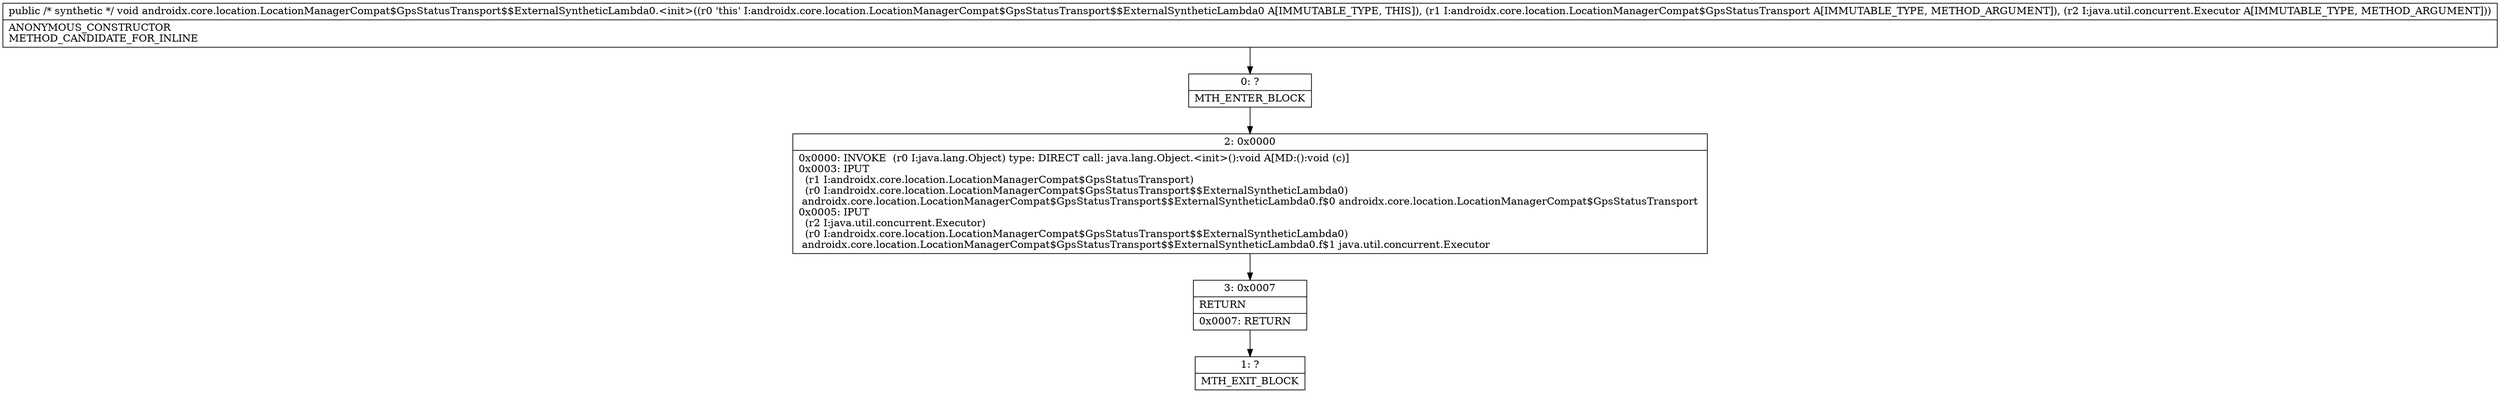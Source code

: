 digraph "CFG forandroidx.core.location.LocationManagerCompat$GpsStatusTransport$$ExternalSyntheticLambda0.\<init\>(Landroidx\/core\/location\/LocationManagerCompat$GpsStatusTransport;Ljava\/util\/concurrent\/Executor;)V" {
Node_0 [shape=record,label="{0\:\ ?|MTH_ENTER_BLOCK\l}"];
Node_2 [shape=record,label="{2\:\ 0x0000|0x0000: INVOKE  (r0 I:java.lang.Object) type: DIRECT call: java.lang.Object.\<init\>():void A[MD:():void (c)]\l0x0003: IPUT  \l  (r1 I:androidx.core.location.LocationManagerCompat$GpsStatusTransport)\l  (r0 I:androidx.core.location.LocationManagerCompat$GpsStatusTransport$$ExternalSyntheticLambda0)\l androidx.core.location.LocationManagerCompat$GpsStatusTransport$$ExternalSyntheticLambda0.f$0 androidx.core.location.LocationManagerCompat$GpsStatusTransport \l0x0005: IPUT  \l  (r2 I:java.util.concurrent.Executor)\l  (r0 I:androidx.core.location.LocationManagerCompat$GpsStatusTransport$$ExternalSyntheticLambda0)\l androidx.core.location.LocationManagerCompat$GpsStatusTransport$$ExternalSyntheticLambda0.f$1 java.util.concurrent.Executor \l}"];
Node_3 [shape=record,label="{3\:\ 0x0007|RETURN\l|0x0007: RETURN   \l}"];
Node_1 [shape=record,label="{1\:\ ?|MTH_EXIT_BLOCK\l}"];
MethodNode[shape=record,label="{public \/* synthetic *\/ void androidx.core.location.LocationManagerCompat$GpsStatusTransport$$ExternalSyntheticLambda0.\<init\>((r0 'this' I:androidx.core.location.LocationManagerCompat$GpsStatusTransport$$ExternalSyntheticLambda0 A[IMMUTABLE_TYPE, THIS]), (r1 I:androidx.core.location.LocationManagerCompat$GpsStatusTransport A[IMMUTABLE_TYPE, METHOD_ARGUMENT]), (r2 I:java.util.concurrent.Executor A[IMMUTABLE_TYPE, METHOD_ARGUMENT]))  | ANONYMOUS_CONSTRUCTOR\lMETHOD_CANDIDATE_FOR_INLINE\l}"];
MethodNode -> Node_0;Node_0 -> Node_2;
Node_2 -> Node_3;
Node_3 -> Node_1;
}

